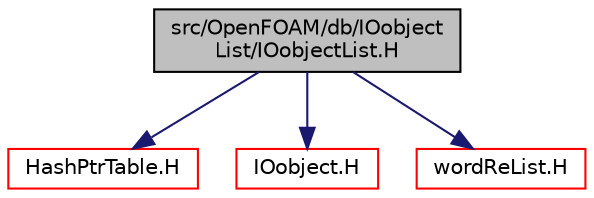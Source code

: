 digraph "src/OpenFOAM/db/IOobjectList/IOobjectList.H"
{
  bgcolor="transparent";
  edge [fontname="Helvetica",fontsize="10",labelfontname="Helvetica",labelfontsize="10"];
  node [fontname="Helvetica",fontsize="10",shape=record];
  Node0 [label="src/OpenFOAM/db/IOobject\lList/IOobjectList.H",height=0.2,width=0.4,color="black", fillcolor="grey75", style="filled", fontcolor="black"];
  Node0 -> Node1 [color="midnightblue",fontsize="10",style="solid",fontname="Helvetica"];
  Node1 [label="HashPtrTable.H",height=0.2,width=0.4,color="red",URL="$a09164.html"];
  Node0 -> Node58 [color="midnightblue",fontsize="10",style="solid",fontname="Helvetica"];
  Node58 [label="IOobject.H",height=0.2,width=0.4,color="red",URL="$a09713.html"];
  Node0 -> Node65 [color="midnightblue",fontsize="10",style="solid",fontname="Helvetica"];
  Node65 [label="wordReList.H",height=0.2,width=0.4,color="red",URL="$a13478.html"];
}
